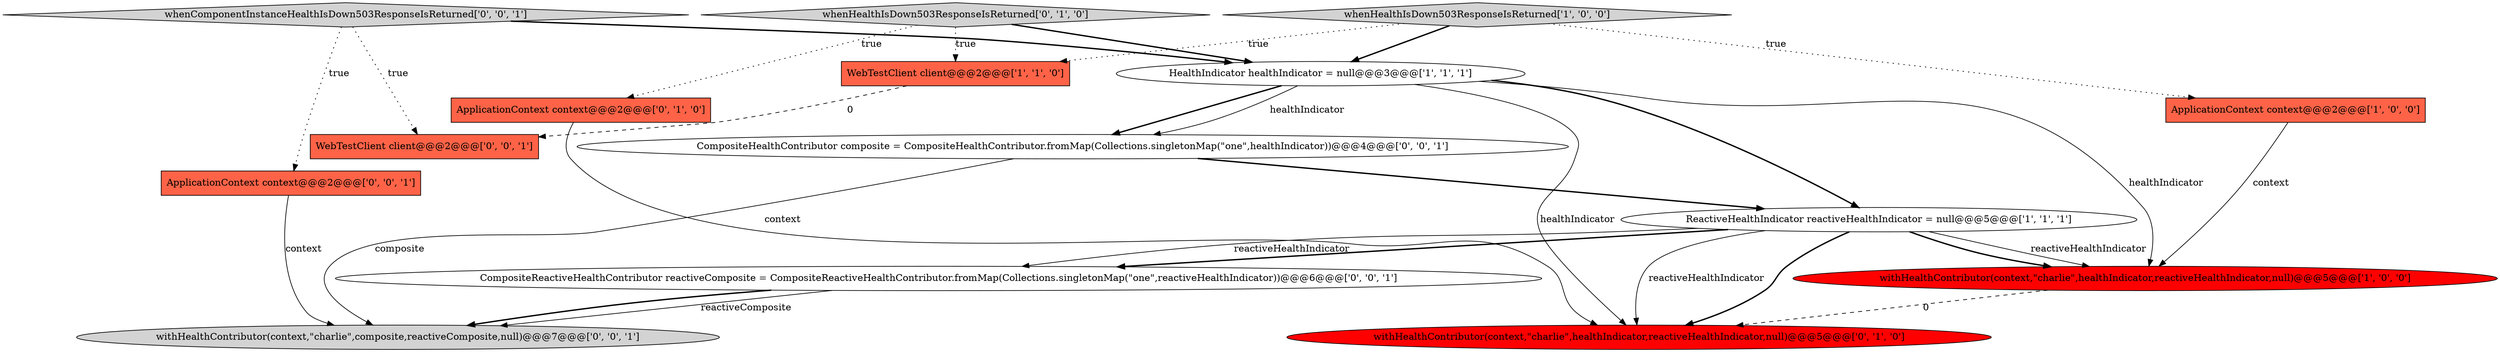 digraph {
14 [style = filled, label = "withHealthContributor(context,\"charlie\",composite,reactiveComposite,null)@@@7@@@['0', '0', '1']", fillcolor = lightgray, shape = ellipse image = "AAA0AAABBB3BBB"];
7 [style = filled, label = "whenHealthIsDown503ResponseIsReturned['0', '1', '0']", fillcolor = lightgray, shape = diamond image = "AAA0AAABBB2BBB"];
8 [style = filled, label = "ApplicationContext context@@@2@@@['0', '1', '0']", fillcolor = tomato, shape = box image = "AAA0AAABBB2BBB"];
13 [style = filled, label = "CompositeReactiveHealthContributor reactiveComposite = CompositeReactiveHealthContributor.fromMap(Collections.singletonMap(\"one\",reactiveHealthIndicator))@@@6@@@['0', '0', '1']", fillcolor = white, shape = ellipse image = "AAA0AAABBB3BBB"];
4 [style = filled, label = "withHealthContributor(context,\"charlie\",healthIndicator,reactiveHealthIndicator,null)@@@5@@@['1', '0', '0']", fillcolor = red, shape = ellipse image = "AAA1AAABBB1BBB"];
3 [style = filled, label = "ReactiveHealthIndicator reactiveHealthIndicator = null@@@5@@@['1', '1', '1']", fillcolor = white, shape = ellipse image = "AAA0AAABBB1BBB"];
10 [style = filled, label = "whenComponentInstanceHealthIsDown503ResponseIsReturned['0', '0', '1']", fillcolor = lightgray, shape = diamond image = "AAA0AAABBB3BBB"];
5 [style = filled, label = "whenHealthIsDown503ResponseIsReturned['1', '0', '0']", fillcolor = lightgray, shape = diamond image = "AAA0AAABBB1BBB"];
9 [style = filled, label = "ApplicationContext context@@@2@@@['0', '0', '1']", fillcolor = tomato, shape = box image = "AAA0AAABBB3BBB"];
1 [style = filled, label = "ApplicationContext context@@@2@@@['1', '0', '0']", fillcolor = tomato, shape = box image = "AAA0AAABBB1BBB"];
11 [style = filled, label = "WebTestClient client@@@2@@@['0', '0', '1']", fillcolor = tomato, shape = box image = "AAA0AAABBB3BBB"];
12 [style = filled, label = "CompositeHealthContributor composite = CompositeHealthContributor.fromMap(Collections.singletonMap(\"one\",healthIndicator))@@@4@@@['0', '0', '1']", fillcolor = white, shape = ellipse image = "AAA0AAABBB3BBB"];
2 [style = filled, label = "WebTestClient client@@@2@@@['1', '1', '0']", fillcolor = tomato, shape = box image = "AAA0AAABBB1BBB"];
6 [style = filled, label = "withHealthContributor(context,\"charlie\",healthIndicator,reactiveHealthIndicator,null)@@@5@@@['0', '1', '0']", fillcolor = red, shape = ellipse image = "AAA1AAABBB2BBB"];
0 [style = filled, label = "HealthIndicator healthIndicator = null@@@3@@@['1', '1', '1']", fillcolor = white, shape = ellipse image = "AAA0AAABBB1BBB"];
0->3 [style = bold, label=""];
7->2 [style = dotted, label="true"];
3->6 [style = solid, label="reactiveHealthIndicator"];
0->12 [style = bold, label=""];
5->1 [style = dotted, label="true"];
3->6 [style = bold, label=""];
7->0 [style = bold, label=""];
13->14 [style = solid, label="reactiveComposite"];
4->6 [style = dashed, label="0"];
10->9 [style = dotted, label="true"];
3->4 [style = bold, label=""];
9->14 [style = solid, label="context"];
0->12 [style = solid, label="healthIndicator"];
5->0 [style = bold, label=""];
10->11 [style = dotted, label="true"];
0->6 [style = solid, label="healthIndicator"];
0->4 [style = solid, label="healthIndicator"];
10->0 [style = bold, label=""];
3->13 [style = bold, label=""];
2->11 [style = dashed, label="0"];
3->13 [style = solid, label="reactiveHealthIndicator"];
12->3 [style = bold, label=""];
7->8 [style = dotted, label="true"];
13->14 [style = bold, label=""];
12->14 [style = solid, label="composite"];
8->6 [style = solid, label="context"];
5->2 [style = dotted, label="true"];
1->4 [style = solid, label="context"];
3->4 [style = solid, label="reactiveHealthIndicator"];
}
